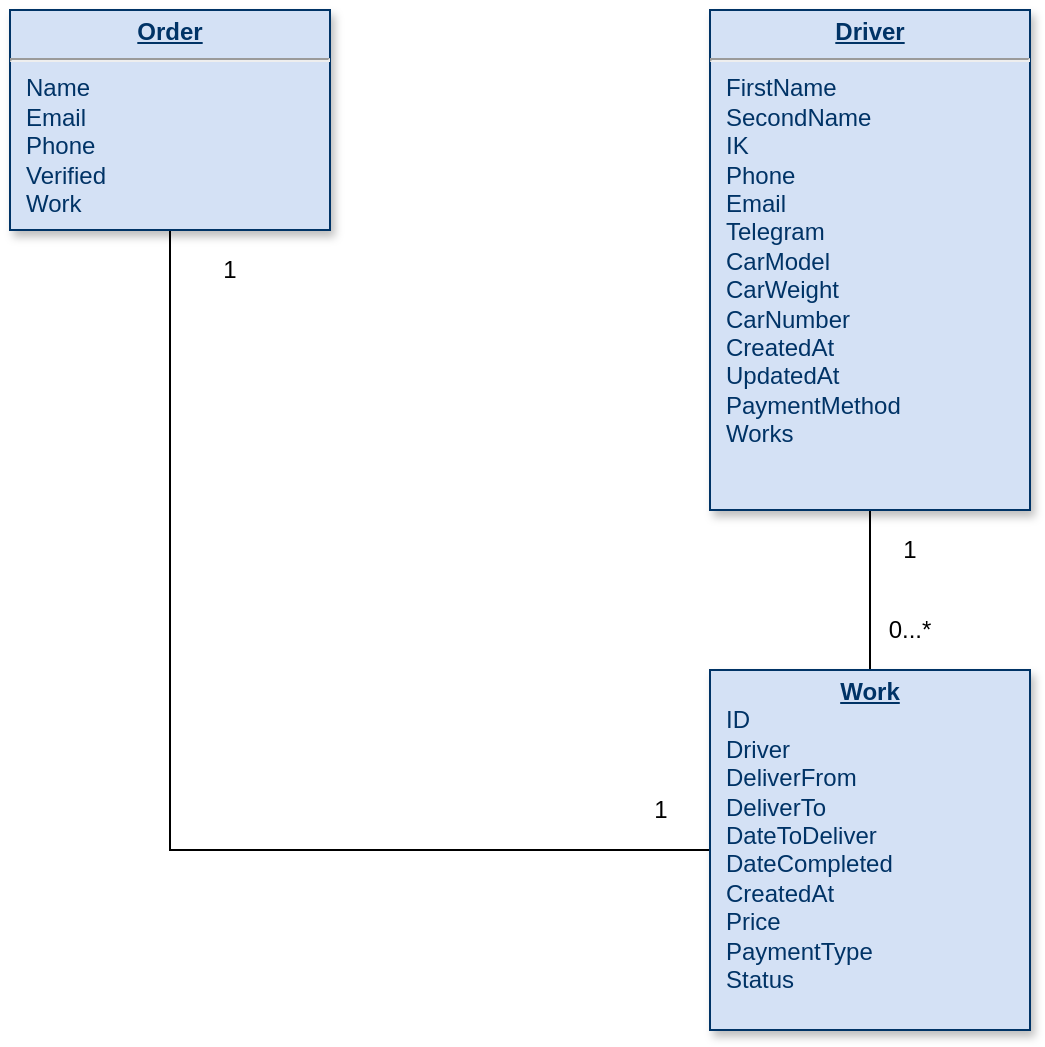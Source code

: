 <mxfile version="13.1.3" type="device"><diagram id="D1ExBr9kmVZi2jTh1e81" name="Page-1"><mxGraphModel dx="1038" dy="588" grid="1" gridSize="10" guides="1" tooltips="1" connect="1" arrows="1" fold="1" page="1" pageScale="1" pageWidth="850" pageHeight="1100" math="0" shadow="0"><root><mxCell id="0"/><mxCell id="1" parent="0"/><mxCell id="G-dmAdwfkR2LauZcuklP-17" style="edgeStyle=orthogonalEdgeStyle;rounded=0;orthogonalLoop=1;jettySize=auto;html=1;exitX=0.5;exitY=1;exitDx=0;exitDy=0;entryX=0;entryY=0.5;entryDx=0;entryDy=0;endArrow=none;endFill=0;" parent="1" source="G-dmAdwfkR2LauZcuklP-1" target="G-dmAdwfkR2LauZcuklP-8" edge="1"><mxGeometry relative="1" as="geometry"/></mxCell><mxCell id="G-dmAdwfkR2LauZcuklP-1" value="&lt;p style=&quot;margin: 0px ; margin-top: 4px ; text-align: center ; text-decoration: underline&quot;&gt;&lt;b&gt;Order&lt;/b&gt;&lt;/p&gt;&lt;hr&gt;&lt;p style=&quot;margin: 0px ; margin-left: 8px&quot;&gt;Name&lt;/p&gt;&lt;p style=&quot;margin: 0px ; margin-left: 8px&quot;&gt;Email&lt;/p&gt;&lt;p style=&quot;margin: 0px ; margin-left: 8px&quot;&gt;Phone&lt;/p&gt;&lt;p style=&quot;margin: 0px ; margin-left: 8px&quot;&gt;Verified&lt;br&gt;Work&lt;br&gt;&lt;br&gt;&lt;/p&gt;" style="verticalAlign=top;align=left;overflow=fill;fontSize=12;fontFamily=Helvetica;html=1;strokeColor=#003366;shadow=1;fillColor=#D4E1F5;fontColor=#003366" parent="1" vertex="1"><mxGeometry x="120" y="40" width="160" height="110" as="geometry"/></mxCell><mxCell id="G-dmAdwfkR2LauZcuklP-9" style="edgeStyle=orthogonalEdgeStyle;rounded=0;orthogonalLoop=1;jettySize=auto;html=1;exitX=0.5;exitY=1;exitDx=0;exitDy=0;entryX=0.5;entryY=0;entryDx=0;entryDy=0;endArrow=none;endFill=0;" parent="1" source="G-dmAdwfkR2LauZcuklP-2" target="G-dmAdwfkR2LauZcuklP-8" edge="1"><mxGeometry relative="1" as="geometry"/></mxCell><mxCell id="G-dmAdwfkR2LauZcuklP-2" value="&lt;p style=&quot;margin: 0px ; margin-top: 4px ; text-align: center ; text-decoration: underline&quot;&gt;&lt;strong&gt;Driver&lt;/strong&gt;&lt;/p&gt;&lt;hr&gt;&lt;p style=&quot;margin: 0px ; margin-left: 8px&quot;&gt;FirstName&lt;/p&gt;&lt;p style=&quot;margin: 0px ; margin-left: 8px&quot;&gt;SecondName&lt;/p&gt;&lt;p style=&quot;margin: 0px ; margin-left: 8px&quot;&gt;IK&lt;/p&gt;&lt;p style=&quot;margin: 0px ; margin-left: 8px&quot;&gt;Phone&lt;br&gt;Email&lt;br&gt;Telegram&lt;br&gt;CarModel&lt;/p&gt;&lt;p style=&quot;margin: 0px ; margin-left: 8px&quot;&gt;CarWeight&lt;/p&gt;&lt;p style=&quot;margin: 0px ; margin-left: 8px&quot;&gt;CarNumber&lt;/p&gt;&lt;p style=&quot;margin: 0px ; margin-left: 8px&quot;&gt;CreatedAt&lt;br&gt;UpdatedAt&lt;/p&gt;&lt;p style=&quot;margin: 0px ; margin-left: 8px&quot;&gt;PaymentMethod&lt;br&gt;Works&lt;/p&gt;" style="verticalAlign=top;align=left;overflow=fill;fontSize=12;fontFamily=Helvetica;html=1;strokeColor=#003366;shadow=1;fillColor=#D4E1F5;fontColor=#003366" parent="1" vertex="1"><mxGeometry x="470" y="40" width="160" height="250" as="geometry"/></mxCell><mxCell id="G-dmAdwfkR2LauZcuklP-8" value="&lt;p style=&quot;margin: 0px ; margin-top: 4px ; text-align: center ; text-decoration: underline&quot;&gt;&lt;b&gt;Work&lt;/b&gt;&lt;/p&gt;&lt;p style=&quot;margin: 0px ; margin-left: 8px&quot;&gt;ID&lt;/p&gt;&lt;p style=&quot;margin: 0px ; margin-left: 8px&quot;&gt;Driver&lt;/p&gt;&lt;p style=&quot;margin: 0px ; margin-left: 8px&quot;&gt;DeliverFrom&lt;/p&gt;&lt;p style=&quot;margin: 0px ; margin-left: 8px&quot;&gt;DeliverTo&lt;/p&gt;&lt;p style=&quot;margin: 0px ; margin-left: 8px&quot;&gt;DateToDeliver&lt;br&gt;DateCompleted&lt;/p&gt;&lt;p style=&quot;margin: 0px ; margin-left: 8px&quot;&gt;CreatedAt&lt;/p&gt;&lt;p style=&quot;margin: 0px ; margin-left: 8px&quot;&gt;Price&lt;br&gt;PaymentType&lt;br&gt;Status&lt;/p&gt;" style="verticalAlign=top;align=left;overflow=fill;fontSize=12;fontFamily=Helvetica;html=1;strokeColor=#003366;shadow=1;fillColor=#D4E1F5;fontColor=#003366" parent="1" vertex="1"><mxGeometry x="470" y="370" width="160" height="180" as="geometry"/></mxCell><mxCell id="G-dmAdwfkR2LauZcuklP-10" value="1" style="text;html=1;strokeColor=none;fillColor=none;align=center;verticalAlign=middle;whiteSpace=wrap;rounded=0;" parent="1" vertex="1"><mxGeometry x="550" y="300" width="40" height="20" as="geometry"/></mxCell><mxCell id="G-dmAdwfkR2LauZcuklP-11" value="0...*" style="text;html=1;strokeColor=none;fillColor=none;align=center;verticalAlign=middle;whiteSpace=wrap;rounded=0;" parent="1" vertex="1"><mxGeometry x="550" y="340" width="40" height="20" as="geometry"/></mxCell><mxCell id="G-dmAdwfkR2LauZcuklP-18" value="1" style="text;html=1;strokeColor=none;fillColor=none;align=center;verticalAlign=middle;whiteSpace=wrap;rounded=0;" parent="1" vertex="1"><mxGeometry x="210" y="160" width="40" height="20" as="geometry"/></mxCell><mxCell id="G-dmAdwfkR2LauZcuklP-19" value="1" style="text;html=1;align=center;verticalAlign=middle;resizable=0;points=[];autosize=1;" parent="1" vertex="1"><mxGeometry x="435" y="430" width="20" height="20" as="geometry"/></mxCell></root></mxGraphModel></diagram></mxfile>